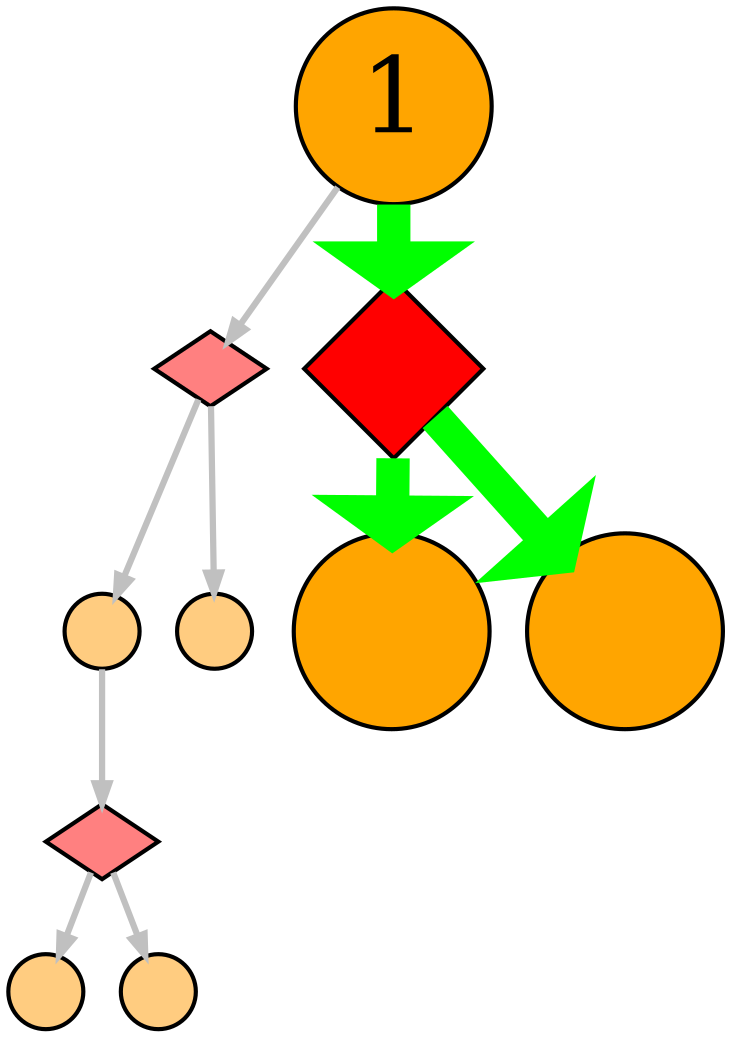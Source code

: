 #CREATED_BY maxTraffic.cpp v.  Thu Aug  1 15:20:02 EDT 2013 
#Input DAG file  (argv[1]) =/bach1/home/sanw/GeoFold/tmp/test.2908/test.2908_1.dag.out
#Minimum traffic to show (argv[2]) =0.1
#No output URL file 
#starting maxTraffic algorithm...
#number of nodes in maxTraffic: 4
#Traffic cutoff used: 0.1
digraph FILENAME
{
size="15, 25"n1 [label="1", fillcolor="orange", style="bold, filled",  shape=circle, height=1.3, fontsize=50, URL="../isegment.cgi?iseg=n1&dag=test.2908/test.2908_1.dag.out&"];
tp5 [label="", fillcolor=".0 .5 1.0",  shape=diamond, style="bold, filled", 
 URL="../isegment.cgi?iseg=tp5&dag=test.2908/test.2908_1.dag.out&"];
n1 -> tp5
[style="setlinewidth(3)", color=gray, weight="10"];
tp5 [label="", fillcolor="0.0 0.5 1.0",  shape=diamond, style="bold, filled", 
 URL="../isegment.cgi?iseg=tp5&dag=test.2908/test.2908_1.dag.out&"];
n2 [label="", fillcolor=".1 .5 1.0",  shape=circle, style="bold, filled", 
 URL="../isegment.cgi?iseg=n2&dag=test.2908/test.2908_1.dag.out&"];
tp5 -> n2
[style="setlinewidth(3)", color=gray, weight="10"];
n2 [label="", fillcolor=".1 .5 1.0",  shape=circle, style="bold, filled", 
 URL="../isegment.cgi?iseg=n2&dag=test.2908/test.2908_1.dag.out&"];
tp3 [label="", fillcolor=".0 .5 1.0",  shape=diamond, style="bold, filled", 
 URL="../isegment.cgi?iseg=tp3&dag=test.2908/test.2908_1.dag.out&"];
n2 -> tp3
[style="setlinewidth(3)", color=gray, weight="10"];
tp3 [label="", fillcolor="0.0 0.5 1.0",  shape=diamond, style="bold, filled", 
 URL="../isegment.cgi?iseg=tp3&dag=test.2908/test.2908_1.dag.out&"];
n3 [label="", fillcolor=".1 .5 1.0",  shape=circle, style="bold, filled", 
 URL="../isegment.cgi?iseg=n3&dag=test.2908/test.2908_1.dag.out&"];
tp3 -> n3
[style="setlinewidth(3)", color=gray, weight="10"];
tp3 [label="", fillcolor="0.0 0.5 1.0",  shape=diamond, style="bold, filled", 
 URL="../isegment.cgi?iseg=tp3&dag=test.2908/test.2908_1.dag.out&"];
n6 [label="", fillcolor=".1 .5 1.0",  shape=circle, style="bold, filled", 
 URL="../isegment.cgi?iseg=n6&dag=test.2908/test.2908_1.dag.out&"];
tp3 -> n6
[style="setlinewidth(3)", color=gray, weight="10"];
tp5 [label="", fillcolor="0.0 0.5 1.0",  shape=diamond, style="bold, filled", 
 URL="../isegment.cgi?iseg=tp5&dag=test.2908/test.2908_1.dag.out&"];
n9 [label="", fillcolor=".1 .5 1.0",  shape=circle, style="bold, filled", 
 URL="../isegment.cgi?iseg=n9&dag=test.2908/test.2908_1.dag.out&"];
tp5 -> n9
[style="setlinewidth(3)", color=gray, weight="10"];
n1 [label="1", fillcolor="orange", style="bold, filled",  shape=circle, height=1.3, fontsize=50, URL="../isegment.cgi?iseg=n1&dag=test.2908/test.2908_1.dag.out&"];
tp8 [label="", fillcolor="red", style="bold, filled",  shape=diamond, height=1.2, width=1.2, fontsize=20, URL="../isegment.cgi?iseg=tp8&dag=test.2908/test.2908_1.dag.out&"];
n1 -> tp8[style="setlinewidth(16)", color=green, weight="60"];
tp8 [label="", fillcolor="red", style="bold, filled", shape=diamond, height=1.2, width=1.2, fontsize=20, URL="../isegment.cgi?iseg=tp8&dag=test.2908/test.2908_1.dag.out&"];
n12 [label="", fillcolor="orange", style="bold, filled",  shape=circle, height=1.3, fontsize=20, URL="../isegment.cgi?iseg=n12&dag=test.2908/test.2908_1.dag.out&"];
tp8 -> n12[style="setlinewidth(16)", color=green, weight="60"];
tp8 [label="", fillcolor="red", style="bold, filled", shape=diamond, height=1.2, width=1.2, fontsize=20, URL="../isegment.cgi?iseg=tp8&dag=test.2908/test.2908_1.dag.out&"];
n14 [label="", fillcolor="orange", style="bold, filled",  shape=circle, height=1.3, fontsize=20, URL="../isegment.cgi?iseg=n14&dag=test.2908/test.2908_1.dag.out&"];
tp8 -> n14[style="setlinewidth(16)", color=green, weight="60"];
}

